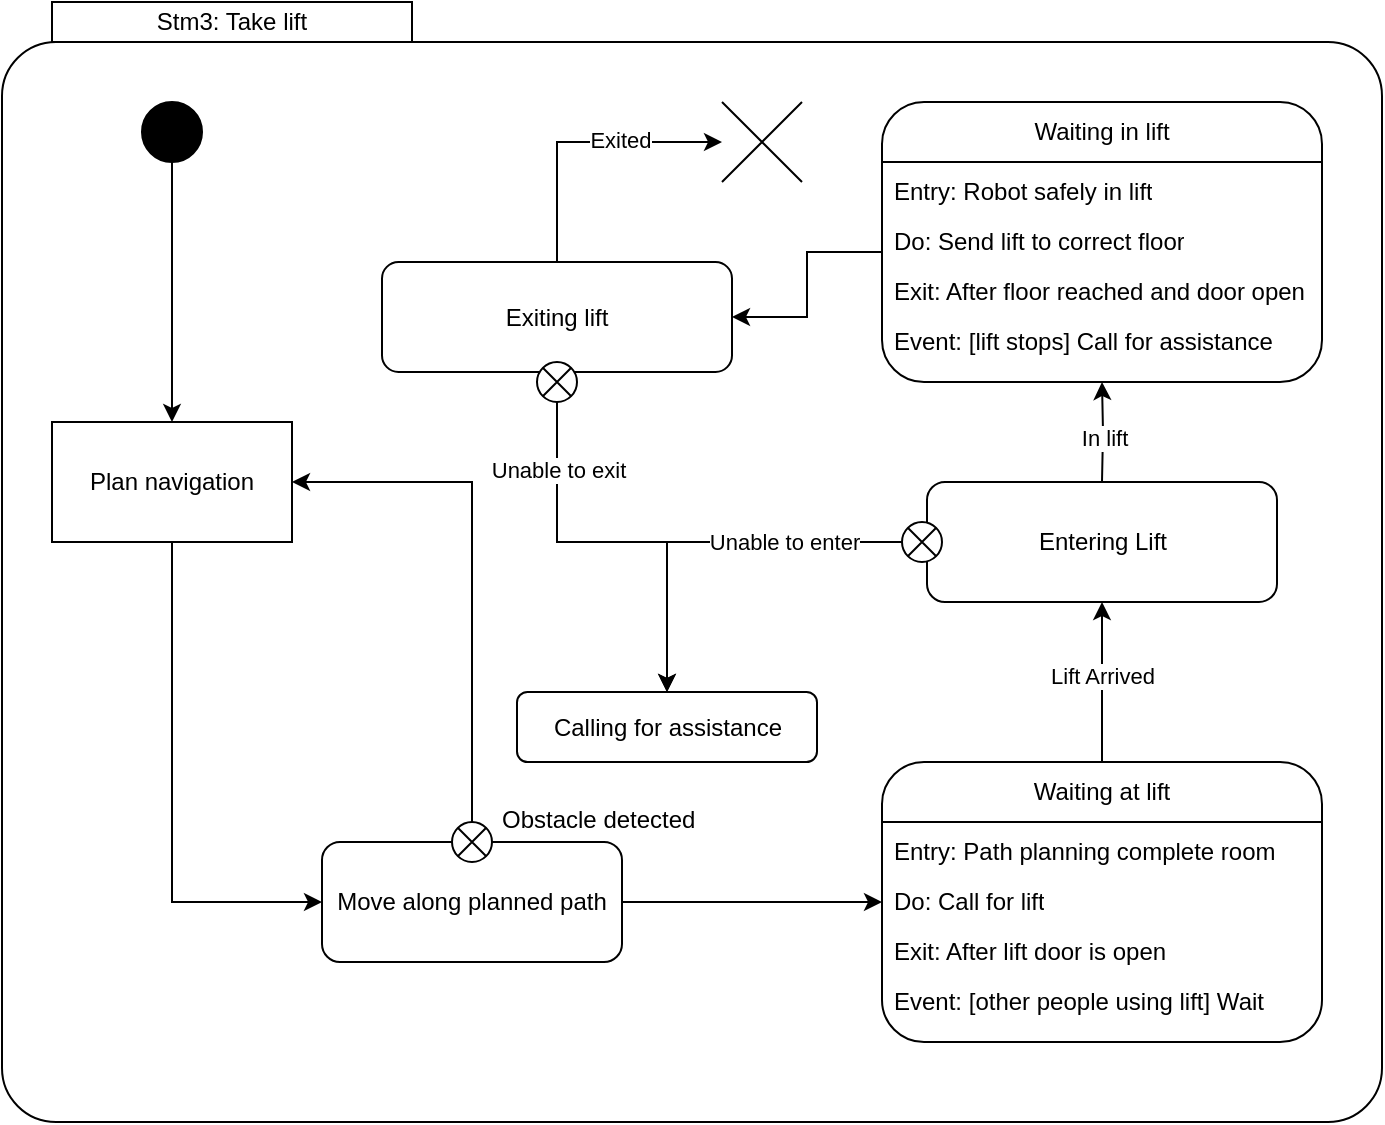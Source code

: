 <mxfile version="24.2.5" type="device">
  <diagram name="Page-1" id="g4quX2xEzRCGqjBjcnTt">
    <mxGraphModel dx="766" dy="639" grid="1" gridSize="10" guides="1" tooltips="1" connect="1" arrows="1" fold="1" page="1" pageScale="1" pageWidth="2336" pageHeight="1654" math="0" shadow="0">
      <root>
        <mxCell id="0" />
        <mxCell id="1" parent="0" />
        <mxCell id="1VGAK7dtnCJyhmM4IwNI-69" value="" style="rounded=1;whiteSpace=wrap;html=1;arcSize=5;" vertex="1" parent="1">
          <mxGeometry x="170" y="90" width="690" height="540" as="geometry" />
        </mxCell>
        <mxCell id="1VGAK7dtnCJyhmM4IwNI-2" value="" style="ellipse;whiteSpace=wrap;html=1;aspect=fixed;strokeColor=#000000;fillColor=#000000;" vertex="1" parent="1">
          <mxGeometry x="240" y="120" width="30" height="30" as="geometry" />
        </mxCell>
        <mxCell id="1VGAK7dtnCJyhmM4IwNI-5" style="edgeStyle=orthogonalEdgeStyle;rounded=0;orthogonalLoop=1;jettySize=auto;html=1;exitX=0.5;exitY=1;exitDx=0;exitDy=0;entryX=0.5;entryY=0;entryDx=0;entryDy=0;entryPerimeter=0;" edge="1" parent="1" source="1VGAK7dtnCJyhmM4IwNI-2">
          <mxGeometry relative="1" as="geometry">
            <mxPoint x="254.995" y="280" as="targetPoint" />
          </mxGeometry>
        </mxCell>
        <mxCell id="1VGAK7dtnCJyhmM4IwNI-6" style="edgeStyle=orthogonalEdgeStyle;rounded=0;orthogonalLoop=1;jettySize=auto;html=1;exitX=0.5;exitY=1;exitDx=0;exitDy=0;entryX=0;entryY=0.5;entryDx=0;entryDy=0;" edge="1" parent="1" source="1VGAK7dtnCJyhmM4IwNI-7" target="1VGAK7dtnCJyhmM4IwNI-10">
          <mxGeometry relative="1" as="geometry" />
        </mxCell>
        <mxCell id="1VGAK7dtnCJyhmM4IwNI-7" value="Plan navigation" style="rounded=0;whiteSpace=wrap;html=1;" vertex="1" parent="1">
          <mxGeometry x="195" y="280" width="120" height="60" as="geometry" />
        </mxCell>
        <mxCell id="1VGAK7dtnCJyhmM4IwNI-28" style="edgeStyle=orthogonalEdgeStyle;rounded=0;orthogonalLoop=1;jettySize=auto;html=1;exitX=1;exitY=0.5;exitDx=0;exitDy=0;entryX=0;entryY=0.5;entryDx=0;entryDy=0;" edge="1" parent="1" source="1VGAK7dtnCJyhmM4IwNI-10" target="1VGAK7dtnCJyhmM4IwNI-27">
          <mxGeometry relative="1" as="geometry" />
        </mxCell>
        <mxCell id="1VGAK7dtnCJyhmM4IwNI-10" value="Move along planned path" style="rounded=1;whiteSpace=wrap;html=1;" vertex="1" parent="1">
          <mxGeometry x="330" y="490" width="150" height="60" as="geometry" />
        </mxCell>
        <mxCell id="1VGAK7dtnCJyhmM4IwNI-11" value="Stm3: Take lift" style="rounded=0;whiteSpace=wrap;html=1;" vertex="1" parent="1">
          <mxGeometry x="195" y="70" width="180" height="20" as="geometry" />
        </mxCell>
        <mxCell id="1VGAK7dtnCJyhmM4IwNI-22" style="edgeStyle=orthogonalEdgeStyle;rounded=0;orthogonalLoop=1;jettySize=auto;html=1;exitX=0;exitY=0.5;exitDx=0;exitDy=0;exitPerimeter=0;entryX=1;entryY=0.5;entryDx=0;entryDy=0;" edge="1" parent="1" source="1VGAK7dtnCJyhmM4IwNI-13" target="1VGAK7dtnCJyhmM4IwNI-7">
          <mxGeometry relative="1" as="geometry" />
        </mxCell>
        <mxCell id="1VGAK7dtnCJyhmM4IwNI-13" value="Obstacle detected" style="shape=mxgraph.sysml.flowFinal;labelPosition=right;verticalLabelPosition=top;spacingTop=5;spacingLeft=3;align=left;verticalAlign=top;resizable=0;html=1;direction=south;" vertex="1" parent="1">
          <mxGeometry x="395" y="480" width="20" height="20" as="geometry" />
        </mxCell>
        <mxCell id="1VGAK7dtnCJyhmM4IwNI-19" value="" style="shape=mxgraph.sysml.x;" vertex="1" parent="1">
          <mxGeometry x="530" y="120" width="40" height="40" as="geometry" />
        </mxCell>
        <mxCell id="1VGAK7dtnCJyhmM4IwNI-27" value="&lt;div&gt;&lt;br&gt;&lt;/div&gt;" style="rounded=1;whiteSpace=wrap;html=1;" vertex="1" parent="1">
          <mxGeometry x="610" y="450" width="220" height="140" as="geometry" />
        </mxCell>
        <mxCell id="1VGAK7dtnCJyhmM4IwNI-33" value="" style="endArrow=none;html=1;rounded=0;" edge="1" parent="1">
          <mxGeometry width="50" height="50" relative="1" as="geometry">
            <mxPoint x="610" y="480" as="sourcePoint" />
            <mxPoint x="830" y="480" as="targetPoint" />
          </mxGeometry>
        </mxCell>
        <mxCell id="1VGAK7dtnCJyhmM4IwNI-39" style="edgeStyle=orthogonalEdgeStyle;rounded=0;orthogonalLoop=1;jettySize=auto;html=1;exitX=0.5;exitY=0;exitDx=0;exitDy=0;entryX=0.5;entryY=1;entryDx=0;entryDy=0;" edge="1" parent="1" source="1VGAK7dtnCJyhmM4IwNI-34">
          <mxGeometry relative="1" as="geometry">
            <mxPoint x="720" y="370" as="targetPoint" />
          </mxGeometry>
        </mxCell>
        <mxCell id="1VGAK7dtnCJyhmM4IwNI-40" value="Lift Arrived" style="edgeLabel;html=1;align=center;verticalAlign=middle;resizable=0;points=[];" vertex="1" connectable="0" parent="1VGAK7dtnCJyhmM4IwNI-39">
          <mxGeometry x="-0.176" relative="1" as="geometry">
            <mxPoint y="-10" as="offset" />
          </mxGeometry>
        </mxCell>
        <mxCell id="1VGAK7dtnCJyhmM4IwNI-34" value="Waiting at lift" style="text;html=1;align=center;verticalAlign=middle;whiteSpace=wrap;rounded=0;" vertex="1" parent="1">
          <mxGeometry x="655" y="450" width="130" height="30" as="geometry" />
        </mxCell>
        <mxCell id="1VGAK7dtnCJyhmM4IwNI-35" value="Entry: Path planning complete room" style="text;strokeColor=none;fillColor=none;align=left;verticalAlign=middle;spacingLeft=4;spacingRight=4;overflow=hidden;points=[[0,0.5],[1,0.5]];portConstraint=eastwest;rotatable=0;whiteSpace=wrap;html=1;" vertex="1" parent="1">
          <mxGeometry x="610" y="480" width="210" height="30" as="geometry" />
        </mxCell>
        <mxCell id="1VGAK7dtnCJyhmM4IwNI-36" value="Exit: After lift door is open" style="text;strokeColor=none;fillColor=none;align=left;verticalAlign=middle;spacingLeft=4;spacingRight=4;overflow=hidden;points=[[0,0.5],[1,0.5]];portConstraint=eastwest;rotatable=0;whiteSpace=wrap;html=1;" vertex="1" parent="1">
          <mxGeometry x="610" y="530" width="190" height="30" as="geometry" />
        </mxCell>
        <mxCell id="1VGAK7dtnCJyhmM4IwNI-37" value="Event: [other people using lift] Wait" style="text;strokeColor=none;fillColor=none;align=left;verticalAlign=middle;spacingLeft=4;spacingRight=4;overflow=hidden;points=[[0,0.5],[1,0.5]];portConstraint=eastwest;rotatable=0;whiteSpace=wrap;html=1;" vertex="1" parent="1">
          <mxGeometry x="610" y="540" width="200" height="60" as="geometry" />
        </mxCell>
        <mxCell id="1VGAK7dtnCJyhmM4IwNI-38" value="Do: Call for lift&lt;div&gt;&lt;br&gt;&lt;/div&gt;" style="text;strokeColor=none;fillColor=none;align=left;verticalAlign=middle;spacingLeft=4;spacingRight=4;overflow=hidden;points=[[0,0.5],[1,0.5]];portConstraint=eastwest;rotatable=0;whiteSpace=wrap;html=1;" vertex="1" parent="1">
          <mxGeometry x="610" y="510" width="130" height="30" as="geometry" />
        </mxCell>
        <mxCell id="1VGAK7dtnCJyhmM4IwNI-51" style="edgeStyle=orthogonalEdgeStyle;rounded=0;orthogonalLoop=1;jettySize=auto;html=1;exitX=0.5;exitY=0;exitDx=0;exitDy=0;entryX=0.5;entryY=1;entryDx=0;entryDy=0;" edge="1" parent="1" target="1VGAK7dtnCJyhmM4IwNI-42">
          <mxGeometry relative="1" as="geometry">
            <mxPoint x="720" y="310" as="sourcePoint" />
          </mxGeometry>
        </mxCell>
        <mxCell id="1VGAK7dtnCJyhmM4IwNI-52" value="In lift" style="edgeLabel;html=1;align=center;verticalAlign=middle;resizable=0;points=[];" vertex="1" connectable="0" parent="1VGAK7dtnCJyhmM4IwNI-51">
          <mxGeometry x="-0.111" y="-4" relative="1" as="geometry">
            <mxPoint x="-4" as="offset" />
          </mxGeometry>
        </mxCell>
        <mxCell id="1VGAK7dtnCJyhmM4IwNI-42" value="&lt;div&gt;&lt;br&gt;&lt;/div&gt;" style="rounded=1;whiteSpace=wrap;html=1;" vertex="1" parent="1">
          <mxGeometry x="610" y="120" width="220" height="140" as="geometry" />
        </mxCell>
        <mxCell id="1VGAK7dtnCJyhmM4IwNI-43" value="" style="endArrow=none;html=1;rounded=0;" edge="1" parent="1">
          <mxGeometry width="50" height="50" relative="1" as="geometry">
            <mxPoint x="610" y="150" as="sourcePoint" />
            <mxPoint x="830" y="150" as="targetPoint" />
          </mxGeometry>
        </mxCell>
        <mxCell id="1VGAK7dtnCJyhmM4IwNI-44" value="Waiting in lift" style="text;html=1;align=center;verticalAlign=middle;whiteSpace=wrap;rounded=0;" vertex="1" parent="1">
          <mxGeometry x="655" y="120" width="130" height="30" as="geometry" />
        </mxCell>
        <mxCell id="1VGAK7dtnCJyhmM4IwNI-45" value="Entry: Robot safely in lift" style="text;strokeColor=none;fillColor=none;align=left;verticalAlign=middle;spacingLeft=4;spacingRight=4;overflow=hidden;points=[[0,0.5],[1,0.5]];portConstraint=eastwest;rotatable=0;whiteSpace=wrap;html=1;" vertex="1" parent="1">
          <mxGeometry x="610" y="150" width="210" height="30" as="geometry" />
        </mxCell>
        <mxCell id="1VGAK7dtnCJyhmM4IwNI-46" value="Exit: After floor reached and door open" style="text;strokeColor=none;fillColor=none;align=left;verticalAlign=middle;spacingLeft=4;spacingRight=4;overflow=hidden;points=[[0,0.5],[1,0.5]];portConstraint=eastwest;rotatable=0;whiteSpace=wrap;html=1;" vertex="1" parent="1">
          <mxGeometry x="610" y="200" width="220" height="30" as="geometry" />
        </mxCell>
        <mxCell id="1VGAK7dtnCJyhmM4IwNI-47" value="Event: [lift stops] Call for assistance" style="text;strokeColor=none;fillColor=none;align=left;verticalAlign=middle;spacingLeft=4;spacingRight=4;overflow=hidden;points=[[0,0.5],[1,0.5]];portConstraint=eastwest;rotatable=0;whiteSpace=wrap;html=1;" vertex="1" parent="1">
          <mxGeometry x="610" y="230" width="200" height="20" as="geometry" />
        </mxCell>
        <mxCell id="1VGAK7dtnCJyhmM4IwNI-61" style="edgeStyle=orthogonalEdgeStyle;rounded=0;orthogonalLoop=1;jettySize=auto;html=1;exitX=0;exitY=0.5;exitDx=0;exitDy=0;entryX=1;entryY=0.5;entryDx=0;entryDy=0;" edge="1" parent="1" source="1VGAK7dtnCJyhmM4IwNI-48" target="1VGAK7dtnCJyhmM4IwNI-60">
          <mxGeometry relative="1" as="geometry" />
        </mxCell>
        <mxCell id="1VGAK7dtnCJyhmM4IwNI-48" value="Do: Send lift to correct floor&lt;div&gt;&lt;br&gt;&lt;/div&gt;" style="text;strokeColor=none;fillColor=none;align=left;verticalAlign=middle;spacingLeft=4;spacingRight=4;overflow=hidden;points=[[0,0.5],[1,0.5]];portConstraint=eastwest;rotatable=0;whiteSpace=wrap;html=1;" vertex="1" parent="1">
          <mxGeometry x="610" y="180" width="170" height="30" as="geometry" />
        </mxCell>
        <mxCell id="1VGAK7dtnCJyhmM4IwNI-53" value="Entering Lift" style="rounded=1;whiteSpace=wrap;html=1;" vertex="1" parent="1">
          <mxGeometry x="632.5" y="310" width="175" height="60" as="geometry" />
        </mxCell>
        <mxCell id="1VGAK7dtnCJyhmM4IwNI-57" style="edgeStyle=orthogonalEdgeStyle;rounded=0;orthogonalLoop=1;jettySize=auto;html=1;exitX=0.5;exitY=1;exitDx=0;exitDy=0;exitPerimeter=0;entryX=0.5;entryY=0;entryDx=0;entryDy=0;" edge="1" parent="1" source="1VGAK7dtnCJyhmM4IwNI-54" target="1VGAK7dtnCJyhmM4IwNI-56">
          <mxGeometry relative="1" as="geometry">
            <Array as="points">
              <mxPoint x="502" y="340" />
            </Array>
          </mxGeometry>
        </mxCell>
        <mxCell id="1VGAK7dtnCJyhmM4IwNI-58" value="Unable to enter" style="edgeLabel;html=1;align=center;verticalAlign=middle;resizable=0;points=[];" vertex="1" connectable="0" parent="1VGAK7dtnCJyhmM4IwNI-57">
          <mxGeometry x="-0.099" y="1" relative="1" as="geometry">
            <mxPoint x="27" y="-1" as="offset" />
          </mxGeometry>
        </mxCell>
        <mxCell id="1VGAK7dtnCJyhmM4IwNI-54" value="" style="shape=mxgraph.sysml.flowFinal;labelPosition=right;verticalLabelPosition=top;spacingTop=5;spacingLeft=3;align=left;verticalAlign=top;resizable=0;html=1;direction=south;" vertex="1" parent="1">
          <mxGeometry x="620" y="330" width="20" height="20" as="geometry" />
        </mxCell>
        <mxCell id="1VGAK7dtnCJyhmM4IwNI-56" value="Calling for assistance" style="rounded=1;whiteSpace=wrap;html=1;" vertex="1" parent="1">
          <mxGeometry x="427.5" y="415" width="150" height="35" as="geometry" />
        </mxCell>
        <mxCell id="1VGAK7dtnCJyhmM4IwNI-71" style="edgeStyle=orthogonalEdgeStyle;rounded=0;orthogonalLoop=1;jettySize=auto;html=1;exitX=0.5;exitY=0;exitDx=0;exitDy=0;" edge="1" parent="1" source="1VGAK7dtnCJyhmM4IwNI-60" target="1VGAK7dtnCJyhmM4IwNI-19">
          <mxGeometry relative="1" as="geometry">
            <Array as="points">
              <mxPoint x="448" y="140" />
            </Array>
          </mxGeometry>
        </mxCell>
        <mxCell id="1VGAK7dtnCJyhmM4IwNI-72" value="Exited" style="edgeLabel;html=1;align=center;verticalAlign=middle;resizable=0;points=[];" vertex="1" connectable="0" parent="1VGAK7dtnCJyhmM4IwNI-71">
          <mxGeometry x="0.285" y="1" relative="1" as="geometry">
            <mxPoint as="offset" />
          </mxGeometry>
        </mxCell>
        <mxCell id="1VGAK7dtnCJyhmM4IwNI-60" value="Exiting lift" style="rounded=1;whiteSpace=wrap;html=1;" vertex="1" parent="1">
          <mxGeometry x="360" y="200" width="175" height="55" as="geometry" />
        </mxCell>
        <mxCell id="1VGAK7dtnCJyhmM4IwNI-63" style="edgeStyle=orthogonalEdgeStyle;rounded=0;orthogonalLoop=1;jettySize=auto;html=1;exitX=1;exitY=0.5;exitDx=0;exitDy=0;exitPerimeter=0;entryX=0.5;entryY=0;entryDx=0;entryDy=0;" edge="1" parent="1" source="1VGAK7dtnCJyhmM4IwNI-62" target="1VGAK7dtnCJyhmM4IwNI-56">
          <mxGeometry relative="1" as="geometry">
            <Array as="points">
              <mxPoint x="448" y="340" />
              <mxPoint x="502" y="340" />
            </Array>
          </mxGeometry>
        </mxCell>
        <mxCell id="1VGAK7dtnCJyhmM4IwNI-64" value="Unable to exit" style="edgeLabel;html=1;align=center;verticalAlign=middle;resizable=0;points=[];" vertex="1" connectable="0" parent="1VGAK7dtnCJyhmM4IwNI-63">
          <mxGeometry x="-0.663" y="1" relative="1" as="geometry">
            <mxPoint x="-1" as="offset" />
          </mxGeometry>
        </mxCell>
        <mxCell id="1VGAK7dtnCJyhmM4IwNI-62" value="" style="shape=mxgraph.sysml.flowFinal;labelPosition=right;verticalLabelPosition=top;spacingTop=5;spacingLeft=3;align=left;verticalAlign=top;resizable=0;html=1;direction=south;" vertex="1" parent="1">
          <mxGeometry x="437.5" y="250" width="20" height="20" as="geometry" />
        </mxCell>
      </root>
    </mxGraphModel>
  </diagram>
</mxfile>
